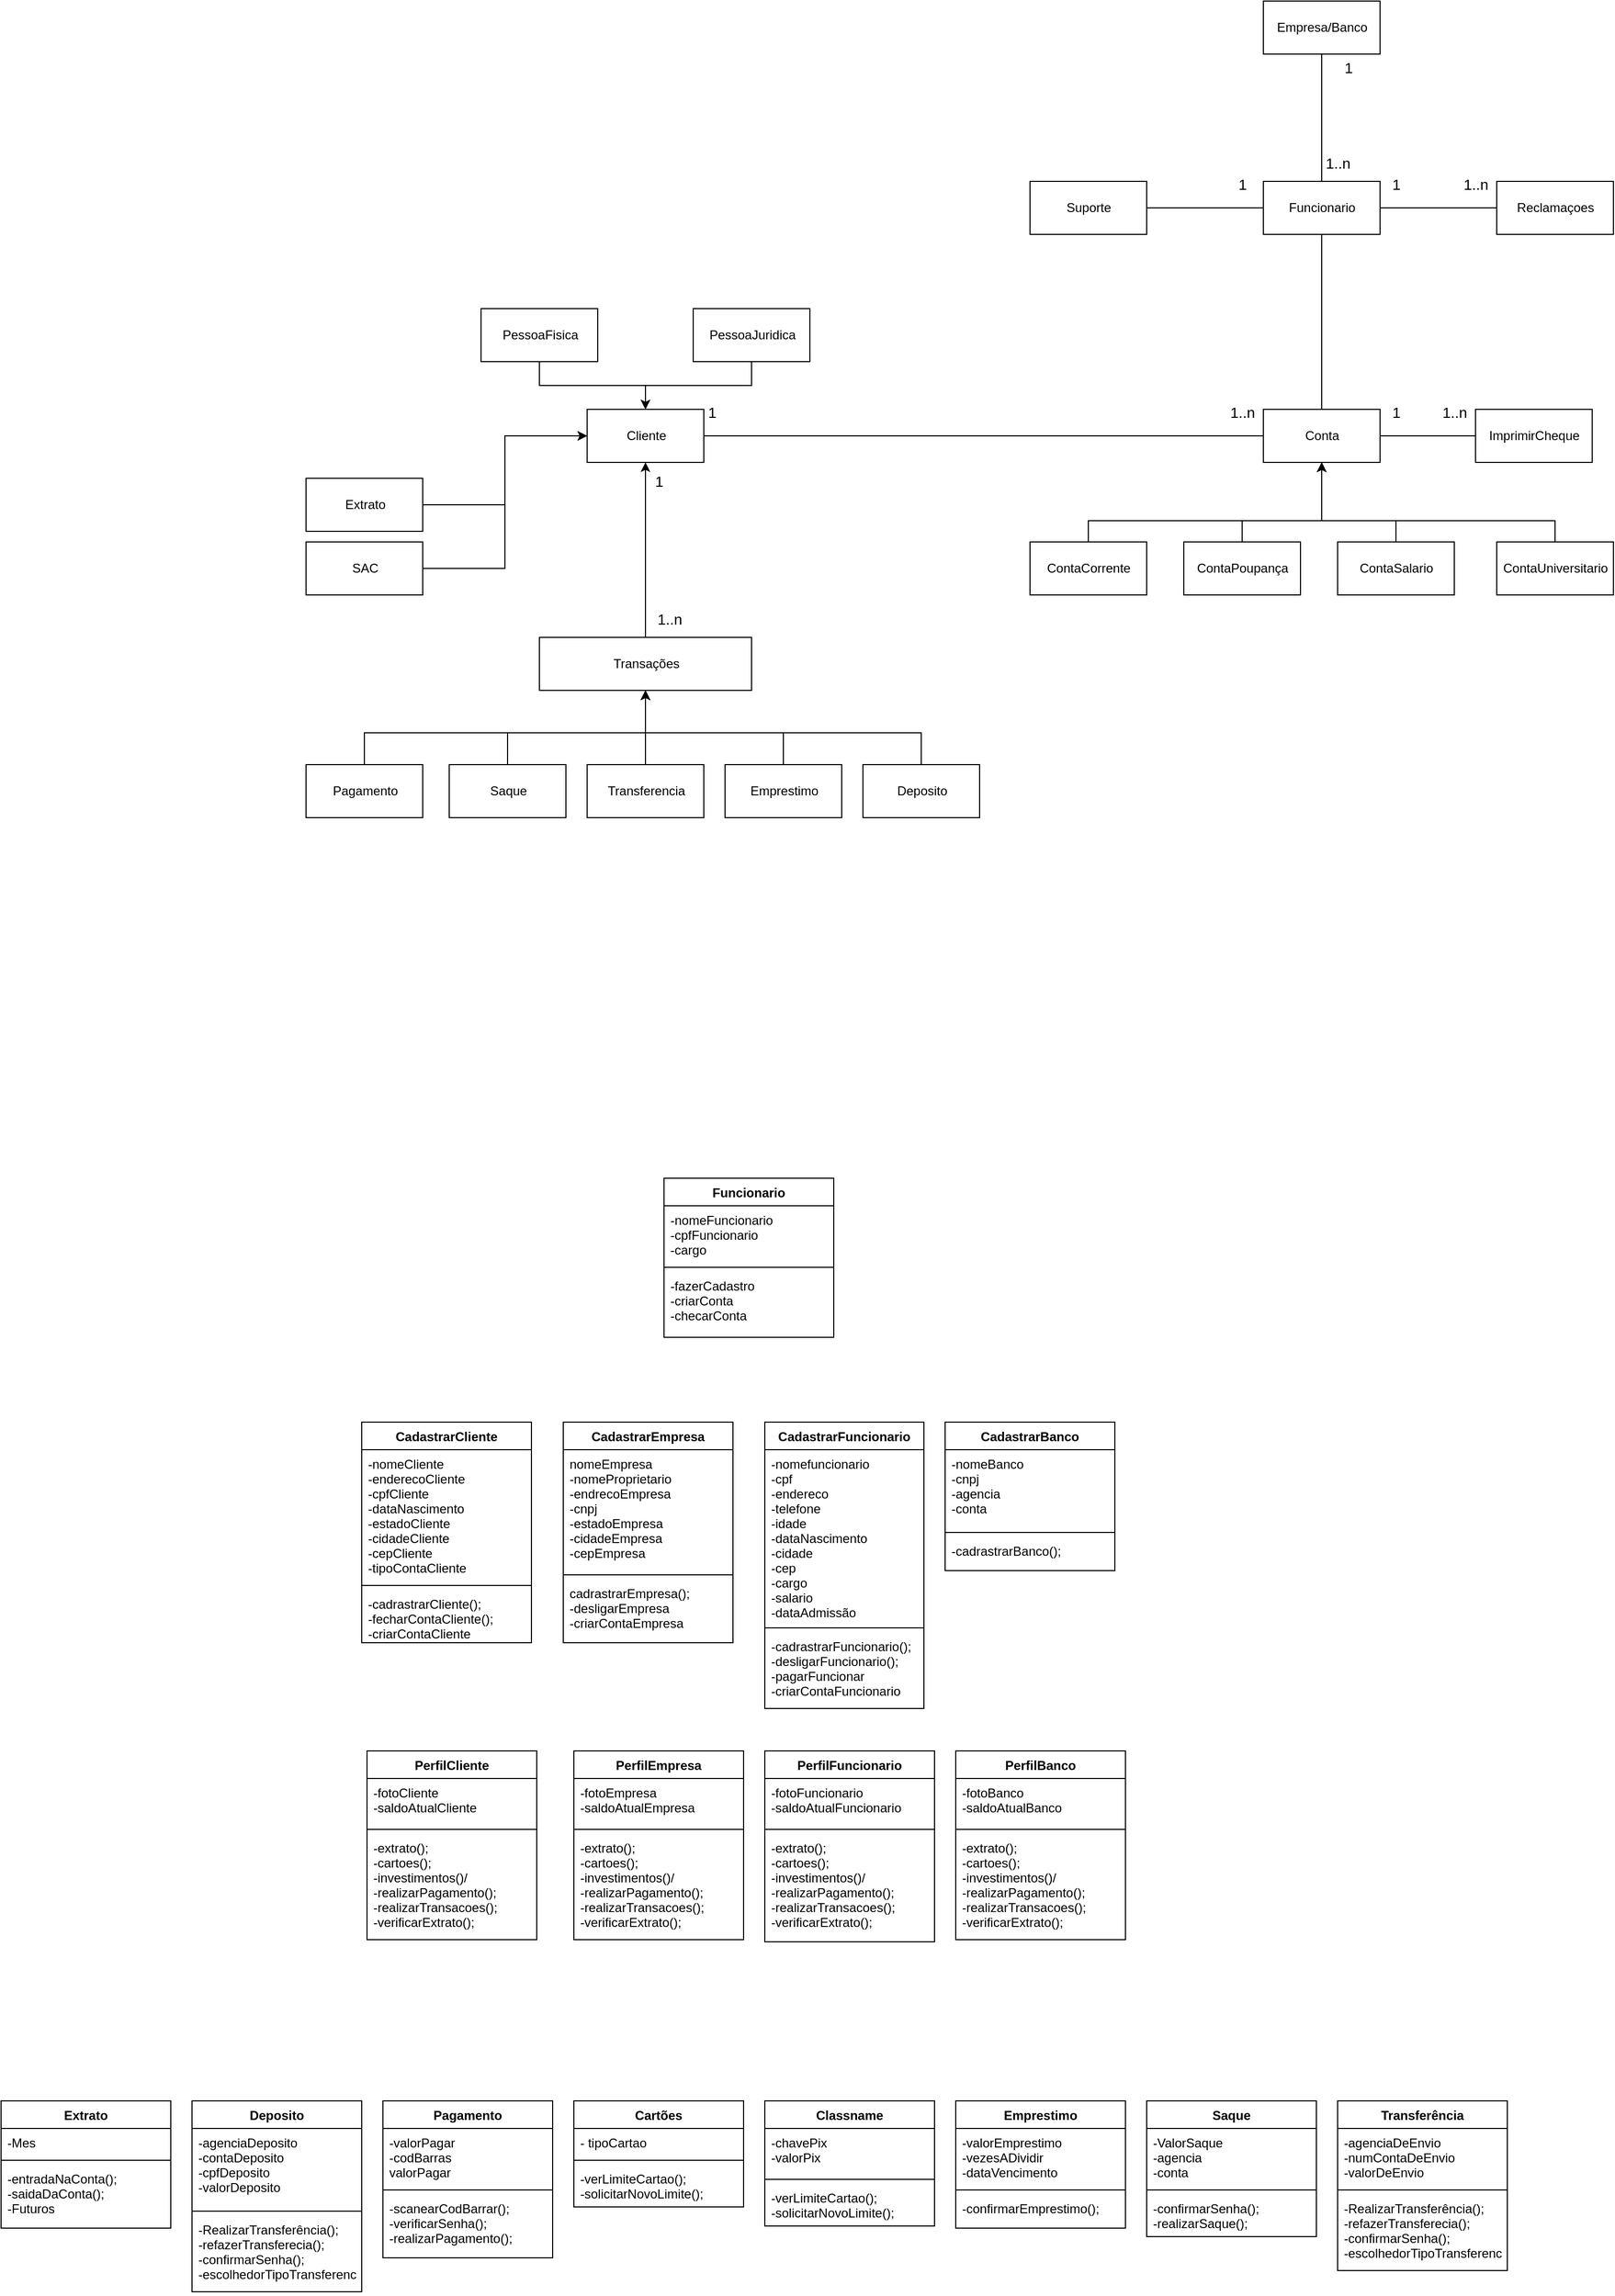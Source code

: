 <mxfile version="17.5.0"><diagram id="Mifbd64TU8Fgt2kwT4gW" name="Page-1"><mxGraphModel dx="3069" dy="2548" grid="1" gridSize="10" guides="1" tooltips="1" connect="1" arrows="1" fold="1" page="1" pageScale="1" pageWidth="430" pageHeight="850" math="0" shadow="0"><root><mxCell id="0"/><mxCell id="1" parent="0"/><mxCell id="8d2fFSTDi8wFxOlOxUDr-5" value="PerfilBanco" style="swimlane;fontStyle=1;align=center;verticalAlign=top;childLayout=stackLayout;horizontal=1;startSize=26;horizontalStack=0;resizeParent=1;resizeParentMax=0;resizeLast=0;collapsible=1;marginBottom=0;" vertex="1" parent="1"><mxGeometry x="1050" y="840" width="160" height="178" as="geometry"><mxRectangle x="10" y="300" width="100" height="26" as="alternateBounds"/></mxGeometry></mxCell><mxCell id="8d2fFSTDi8wFxOlOxUDr-6" value="-fotoBanco&#10;-saldoAtualBanco" style="text;strokeColor=none;fillColor=none;align=left;verticalAlign=top;spacingLeft=4;spacingRight=4;overflow=hidden;rotatable=0;points=[[0,0.5],[1,0.5]];portConstraint=eastwest;" vertex="1" parent="8d2fFSTDi8wFxOlOxUDr-5"><mxGeometry y="26" width="160" height="44" as="geometry"/></mxCell><mxCell id="8d2fFSTDi8wFxOlOxUDr-7" value="" style="line;strokeWidth=1;fillColor=none;align=left;verticalAlign=middle;spacingTop=-1;spacingLeft=3;spacingRight=3;rotatable=0;labelPosition=right;points=[];portConstraint=eastwest;" vertex="1" parent="8d2fFSTDi8wFxOlOxUDr-5"><mxGeometry y="70" width="160" height="8" as="geometry"/></mxCell><mxCell id="8d2fFSTDi8wFxOlOxUDr-8" value="-extrato();&#10;-cartoes();&#10;-investimentos()/&#10;-realizarPagamento();&#10;-realizarTransacoes();&#10;-verificarExtrato();" style="text;strokeColor=none;fillColor=none;align=left;verticalAlign=top;spacingLeft=4;spacingRight=4;overflow=hidden;rotatable=0;points=[[0,0.5],[1,0.5]];portConstraint=eastwest;" vertex="1" parent="8d2fFSTDi8wFxOlOxUDr-5"><mxGeometry y="78" width="160" height="100" as="geometry"/></mxCell><mxCell id="8d2fFSTDi8wFxOlOxUDr-9" value="PerfilEmpresa" style="swimlane;fontStyle=1;align=center;verticalAlign=top;childLayout=stackLayout;horizontal=1;startSize=26;horizontalStack=0;resizeParent=1;resizeParentMax=0;resizeLast=0;collapsible=1;marginBottom=0;" vertex="1" parent="1"><mxGeometry x="690" y="840" width="160" height="178" as="geometry"/></mxCell><mxCell id="8d2fFSTDi8wFxOlOxUDr-10" value="-fotoEmpresa&#10;-saldoAtualEmpresa" style="text;strokeColor=none;fillColor=none;align=left;verticalAlign=top;spacingLeft=4;spacingRight=4;overflow=hidden;rotatable=0;points=[[0,0.5],[1,0.5]];portConstraint=eastwest;" vertex="1" parent="8d2fFSTDi8wFxOlOxUDr-9"><mxGeometry y="26" width="160" height="44" as="geometry"/></mxCell><mxCell id="8d2fFSTDi8wFxOlOxUDr-11" value="" style="line;strokeWidth=1;fillColor=none;align=left;verticalAlign=middle;spacingTop=-1;spacingLeft=3;spacingRight=3;rotatable=0;labelPosition=right;points=[];portConstraint=eastwest;" vertex="1" parent="8d2fFSTDi8wFxOlOxUDr-9"><mxGeometry y="70" width="160" height="8" as="geometry"/></mxCell><mxCell id="8d2fFSTDi8wFxOlOxUDr-12" value="-extrato();&#10;-cartoes();&#10;-investimentos()/&#10;-realizarPagamento();&#10;-realizarTransacoes();&#10;-verificarExtrato();" style="text;strokeColor=none;fillColor=none;align=left;verticalAlign=top;spacingLeft=4;spacingRight=4;overflow=hidden;rotatable=0;points=[[0,0.5],[1,0.5]];portConstraint=eastwest;" vertex="1" parent="8d2fFSTDi8wFxOlOxUDr-9"><mxGeometry y="78" width="160" height="100" as="geometry"/></mxCell><mxCell id="8d2fFSTDi8wFxOlOxUDr-13" value="CadastrarCliente" style="swimlane;fontStyle=1;align=center;verticalAlign=top;childLayout=stackLayout;horizontal=1;startSize=26;horizontalStack=0;resizeParent=1;resizeParentMax=0;resizeLast=0;collapsible=1;marginBottom=0;" vertex="1" parent="1"><mxGeometry x="490" y="530" width="160" height="208" as="geometry"/></mxCell><mxCell id="8d2fFSTDi8wFxOlOxUDr-14" value="-nomeCliente&#10;-enderecoCliente&#10;-cpfCliente&#10;-dataNascimento&#10;-estadoCliente&#10;-cidadeCliente&#10;-cepCliente&#10;-tipoContaCliente" style="text;strokeColor=none;fillColor=none;align=left;verticalAlign=top;spacingLeft=4;spacingRight=4;overflow=hidden;rotatable=0;points=[[0,0.5],[1,0.5]];portConstraint=eastwest;" vertex="1" parent="8d2fFSTDi8wFxOlOxUDr-13"><mxGeometry y="26" width="160" height="124" as="geometry"/></mxCell><mxCell id="8d2fFSTDi8wFxOlOxUDr-15" value="" style="line;strokeWidth=1;fillColor=none;align=left;verticalAlign=middle;spacingTop=-1;spacingLeft=3;spacingRight=3;rotatable=0;labelPosition=right;points=[];portConstraint=eastwest;" vertex="1" parent="8d2fFSTDi8wFxOlOxUDr-13"><mxGeometry y="150" width="160" height="8" as="geometry"/></mxCell><mxCell id="8d2fFSTDi8wFxOlOxUDr-16" value="-cadrastrarCliente();&#10;-fecharContaCliente();&#10;-criarContaCliente" style="text;strokeColor=none;fillColor=none;align=left;verticalAlign=top;spacingLeft=4;spacingRight=4;overflow=hidden;rotatable=0;points=[[0,0.5],[1,0.5]];portConstraint=eastwest;" vertex="1" parent="8d2fFSTDi8wFxOlOxUDr-13"><mxGeometry y="158" width="160" height="50" as="geometry"/></mxCell><mxCell id="8d2fFSTDi8wFxOlOxUDr-17" value="PerfilFuncionario" style="swimlane;fontStyle=1;align=center;verticalAlign=top;childLayout=stackLayout;horizontal=1;startSize=26;horizontalStack=0;resizeParent=1;resizeParentMax=0;resizeLast=0;collapsible=1;marginBottom=0;" vertex="1" parent="1"><mxGeometry x="870" y="840" width="160" height="180" as="geometry"/></mxCell><mxCell id="8d2fFSTDi8wFxOlOxUDr-18" value="-fotoFuncionario&#10;-saldoAtualFuncionario" style="text;strokeColor=none;fillColor=none;align=left;verticalAlign=top;spacingLeft=4;spacingRight=4;overflow=hidden;rotatable=0;points=[[0,0.5],[1,0.5]];portConstraint=eastwest;" vertex="1" parent="8d2fFSTDi8wFxOlOxUDr-17"><mxGeometry y="26" width="160" height="44" as="geometry"/></mxCell><mxCell id="8d2fFSTDi8wFxOlOxUDr-19" value="" style="line;strokeWidth=1;fillColor=none;align=left;verticalAlign=middle;spacingTop=-1;spacingLeft=3;spacingRight=3;rotatable=0;labelPosition=right;points=[];portConstraint=eastwest;" vertex="1" parent="8d2fFSTDi8wFxOlOxUDr-17"><mxGeometry y="70" width="160" height="8" as="geometry"/></mxCell><mxCell id="8d2fFSTDi8wFxOlOxUDr-20" value="-extrato();&#10;-cartoes();&#10;-investimentos()/&#10;-realizarPagamento();&#10;-realizarTransacoes();&#10;-verificarExtrato();" style="text;strokeColor=none;fillColor=none;align=left;verticalAlign=top;spacingLeft=4;spacingRight=4;overflow=hidden;rotatable=0;points=[[0,0.5],[1,0.5]];portConstraint=eastwest;" vertex="1" parent="8d2fFSTDi8wFxOlOxUDr-17"><mxGeometry y="78" width="160" height="102" as="geometry"/></mxCell><mxCell id="8d2fFSTDi8wFxOlOxUDr-21" value="CadastrarEmpresa" style="swimlane;fontStyle=1;align=center;verticalAlign=top;childLayout=stackLayout;horizontal=1;startSize=26;horizontalStack=0;resizeParent=1;resizeParentMax=0;resizeLast=0;collapsible=1;marginBottom=0;" vertex="1" parent="1"><mxGeometry x="680" y="530" width="160" height="208" as="geometry"/></mxCell><mxCell id="8d2fFSTDi8wFxOlOxUDr-22" value="nomeEmpresa&#10;-nomeProprietario&#10;-endrecoEmpresa&#10;-cnpj&#10;-estadoEmpresa&#10;-cidadeEmpresa&#10;-cepEmpresa" style="text;strokeColor=none;fillColor=none;align=left;verticalAlign=top;spacingLeft=4;spacingRight=4;overflow=hidden;rotatable=0;points=[[0,0.5],[1,0.5]];portConstraint=eastwest;" vertex="1" parent="8d2fFSTDi8wFxOlOxUDr-21"><mxGeometry y="26" width="160" height="114" as="geometry"/></mxCell><mxCell id="8d2fFSTDi8wFxOlOxUDr-23" value="" style="line;strokeWidth=1;fillColor=none;align=left;verticalAlign=middle;spacingTop=-1;spacingLeft=3;spacingRight=3;rotatable=0;labelPosition=right;points=[];portConstraint=eastwest;" vertex="1" parent="8d2fFSTDi8wFxOlOxUDr-21"><mxGeometry y="140" width="160" height="8" as="geometry"/></mxCell><mxCell id="8d2fFSTDi8wFxOlOxUDr-24" value="cadrastrarEmpresa();&#10;-desligarEmpresa&#10;-criarContaEmpresa" style="text;strokeColor=none;fillColor=none;align=left;verticalAlign=top;spacingLeft=4;spacingRight=4;overflow=hidden;rotatable=0;points=[[0,0.5],[1,0.5]];portConstraint=eastwest;" vertex="1" parent="8d2fFSTDi8wFxOlOxUDr-21"><mxGeometry y="148" width="160" height="60" as="geometry"/></mxCell><mxCell id="8d2fFSTDi8wFxOlOxUDr-25" value="CadastrarBanco" style="swimlane;fontStyle=1;align=center;verticalAlign=top;childLayout=stackLayout;horizontal=1;startSize=26;horizontalStack=0;resizeParent=1;resizeParentMax=0;resizeLast=0;collapsible=1;marginBottom=0;" vertex="1" parent="1"><mxGeometry x="1040" y="530" width="160" height="140" as="geometry"/></mxCell><mxCell id="8d2fFSTDi8wFxOlOxUDr-26" value="-nomeBanco&#10;-cnpj&#10;-agencia&#10;-conta" style="text;strokeColor=none;fillColor=none;align=left;verticalAlign=top;spacingLeft=4;spacingRight=4;overflow=hidden;rotatable=0;points=[[0,0.5],[1,0.5]];portConstraint=eastwest;" vertex="1" parent="8d2fFSTDi8wFxOlOxUDr-25"><mxGeometry y="26" width="160" height="74" as="geometry"/></mxCell><mxCell id="8d2fFSTDi8wFxOlOxUDr-27" value="" style="line;strokeWidth=1;fillColor=none;align=left;verticalAlign=middle;spacingTop=-1;spacingLeft=3;spacingRight=3;rotatable=0;labelPosition=right;points=[];portConstraint=eastwest;" vertex="1" parent="8d2fFSTDi8wFxOlOxUDr-25"><mxGeometry y="100" width="160" height="8" as="geometry"/></mxCell><mxCell id="8d2fFSTDi8wFxOlOxUDr-28" value="-cadrastrarBanco();" style="text;strokeColor=none;fillColor=none;align=left;verticalAlign=top;spacingLeft=4;spacingRight=4;overflow=hidden;rotatable=0;points=[[0,0.5],[1,0.5]];portConstraint=eastwest;" vertex="1" parent="8d2fFSTDi8wFxOlOxUDr-25"><mxGeometry y="108" width="160" height="32" as="geometry"/></mxCell><mxCell id="8d2fFSTDi8wFxOlOxUDr-29" value="CadastrarFuncionario" style="swimlane;fontStyle=1;align=center;verticalAlign=top;childLayout=stackLayout;horizontal=1;startSize=26;horizontalStack=0;resizeParent=1;resizeParentMax=0;resizeLast=0;collapsible=1;marginBottom=0;" vertex="1" parent="1"><mxGeometry x="870" y="530" width="150" height="270" as="geometry"/></mxCell><mxCell id="8d2fFSTDi8wFxOlOxUDr-30" value="-nomefuncionario&#10;-cpf&#10;-endereco&#10;-telefone&#10;-idade&#10;-dataNascimento&#10;-cidade&#10;-cep&#10;-cargo&#10;-salario&#10;-dataAdmissão" style="text;strokeColor=none;fillColor=none;align=left;verticalAlign=top;spacingLeft=4;spacingRight=4;overflow=hidden;rotatable=0;points=[[0,0.5],[1,0.5]];portConstraint=eastwest;" vertex="1" parent="8d2fFSTDi8wFxOlOxUDr-29"><mxGeometry y="26" width="150" height="164" as="geometry"/></mxCell><mxCell id="8d2fFSTDi8wFxOlOxUDr-31" value="" style="line;strokeWidth=1;fillColor=none;align=left;verticalAlign=middle;spacingTop=-1;spacingLeft=3;spacingRight=3;rotatable=0;labelPosition=right;points=[];portConstraint=eastwest;" vertex="1" parent="8d2fFSTDi8wFxOlOxUDr-29"><mxGeometry y="190" width="150" height="8" as="geometry"/></mxCell><mxCell id="8d2fFSTDi8wFxOlOxUDr-32" value="-cadrastrarFuncionario();&#10;-desligarFuncionario();&#10;-pagarFuncionar&#10;-criarContaFuncionario" style="text;strokeColor=none;fillColor=none;align=left;verticalAlign=top;spacingLeft=4;spacingRight=4;overflow=hidden;rotatable=0;points=[[0,0.5],[1,0.5]];portConstraint=eastwest;" vertex="1" parent="8d2fFSTDi8wFxOlOxUDr-29"><mxGeometry y="198" width="150" height="72" as="geometry"/></mxCell><mxCell id="8d2fFSTDi8wFxOlOxUDr-33" value="Transferência" style="swimlane;fontStyle=1;align=center;verticalAlign=top;childLayout=stackLayout;horizontal=1;startSize=26;horizontalStack=0;resizeParent=1;resizeParentMax=0;resizeLast=0;collapsible=1;marginBottom=0;" vertex="1" parent="1"><mxGeometry x="1410" y="1170" width="160" height="160" as="geometry"/></mxCell><mxCell id="8d2fFSTDi8wFxOlOxUDr-34" value="-agenciaDeEnvio&#10;-numContaDeEnvio&#10;-valorDeEnvio" style="text;strokeColor=none;fillColor=none;align=left;verticalAlign=top;spacingLeft=4;spacingRight=4;overflow=hidden;rotatable=0;points=[[0,0.5],[1,0.5]];portConstraint=eastwest;" vertex="1" parent="8d2fFSTDi8wFxOlOxUDr-33"><mxGeometry y="26" width="160" height="54" as="geometry"/></mxCell><mxCell id="8d2fFSTDi8wFxOlOxUDr-35" value="" style="line;strokeWidth=1;fillColor=none;align=left;verticalAlign=middle;spacingTop=-1;spacingLeft=3;spacingRight=3;rotatable=0;labelPosition=right;points=[];portConstraint=eastwest;" vertex="1" parent="8d2fFSTDi8wFxOlOxUDr-33"><mxGeometry y="80" width="160" height="8" as="geometry"/></mxCell><mxCell id="8d2fFSTDi8wFxOlOxUDr-36" value="-RealizarTransferência();&#10;-refazerTransferecia();&#10;-confirmarSenha();&#10;-escolhedorTipoTransferencia();" style="text;strokeColor=none;fillColor=none;align=left;verticalAlign=top;spacingLeft=4;spacingRight=4;overflow=hidden;rotatable=0;points=[[0,0.5],[1,0.5]];portConstraint=eastwest;" vertex="1" parent="8d2fFSTDi8wFxOlOxUDr-33"><mxGeometry y="88" width="160" height="72" as="geometry"/></mxCell><mxCell id="8d2fFSTDi8wFxOlOxUDr-37" value="Extrato" style="swimlane;fontStyle=1;align=center;verticalAlign=top;childLayout=stackLayout;horizontal=1;startSize=26;horizontalStack=0;resizeParent=1;resizeParentMax=0;resizeLast=0;collapsible=1;marginBottom=0;" vertex="1" parent="1"><mxGeometry x="150" y="1170" width="160" height="120" as="geometry"/></mxCell><mxCell id="8d2fFSTDi8wFxOlOxUDr-38" value="-Mes" style="text;strokeColor=none;fillColor=none;align=left;verticalAlign=top;spacingLeft=4;spacingRight=4;overflow=hidden;rotatable=0;points=[[0,0.5],[1,0.5]];portConstraint=eastwest;" vertex="1" parent="8d2fFSTDi8wFxOlOxUDr-37"><mxGeometry y="26" width="160" height="26" as="geometry"/></mxCell><mxCell id="8d2fFSTDi8wFxOlOxUDr-39" value="" style="line;strokeWidth=1;fillColor=none;align=left;verticalAlign=middle;spacingTop=-1;spacingLeft=3;spacingRight=3;rotatable=0;labelPosition=right;points=[];portConstraint=eastwest;" vertex="1" parent="8d2fFSTDi8wFxOlOxUDr-37"><mxGeometry y="52" width="160" height="8" as="geometry"/></mxCell><mxCell id="8d2fFSTDi8wFxOlOxUDr-40" value="-entradaNaConta();&#10;-saidaDaConta();&#10;-Futuros" style="text;strokeColor=none;fillColor=none;align=left;verticalAlign=top;spacingLeft=4;spacingRight=4;overflow=hidden;rotatable=0;points=[[0,0.5],[1,0.5]];portConstraint=eastwest;" vertex="1" parent="8d2fFSTDi8wFxOlOxUDr-37"><mxGeometry y="60" width="160" height="60" as="geometry"/></mxCell><mxCell id="8d2fFSTDi8wFxOlOxUDr-41" value="Deposito" style="swimlane;fontStyle=1;align=center;verticalAlign=top;childLayout=stackLayout;horizontal=1;startSize=26;horizontalStack=0;resizeParent=1;resizeParentMax=0;resizeLast=0;collapsible=1;marginBottom=0;" vertex="1" parent="1"><mxGeometry x="330" y="1170" width="160" height="180" as="geometry"/></mxCell><mxCell id="8d2fFSTDi8wFxOlOxUDr-42" value="-agenciaDeposito&#10;-contaDeposito&#10;-cpfDeposito&#10;-valorDeposito" style="text;strokeColor=none;fillColor=none;align=left;verticalAlign=top;spacingLeft=4;spacingRight=4;overflow=hidden;rotatable=0;points=[[0,0.5],[1,0.5]];portConstraint=eastwest;" vertex="1" parent="8d2fFSTDi8wFxOlOxUDr-41"><mxGeometry y="26" width="160" height="74" as="geometry"/></mxCell><mxCell id="8d2fFSTDi8wFxOlOxUDr-43" value="" style="line;strokeWidth=1;fillColor=none;align=left;verticalAlign=middle;spacingTop=-1;spacingLeft=3;spacingRight=3;rotatable=0;labelPosition=right;points=[];portConstraint=eastwest;" vertex="1" parent="8d2fFSTDi8wFxOlOxUDr-41"><mxGeometry y="100" width="160" height="8" as="geometry"/></mxCell><mxCell id="8d2fFSTDi8wFxOlOxUDr-44" value="-RealizarTransferência();&#10;-refazerTransferecia();&#10;-confirmarSenha();&#10;-escolhedorTipoTransferencia();" style="text;strokeColor=none;fillColor=none;align=left;verticalAlign=top;spacingLeft=4;spacingRight=4;overflow=hidden;rotatable=0;points=[[0,0.5],[1,0.5]];portConstraint=eastwest;" vertex="1" parent="8d2fFSTDi8wFxOlOxUDr-41"><mxGeometry y="108" width="160" height="72" as="geometry"/></mxCell><mxCell id="8d2fFSTDi8wFxOlOxUDr-45" value="Pagamento" style="swimlane;fontStyle=1;align=center;verticalAlign=top;childLayout=stackLayout;horizontal=1;startSize=26;horizontalStack=0;resizeParent=1;resizeParentMax=0;resizeLast=0;collapsible=1;marginBottom=0;" vertex="1" parent="1"><mxGeometry x="510" y="1170" width="160" height="148" as="geometry"/></mxCell><mxCell id="8d2fFSTDi8wFxOlOxUDr-46" value="-valorPagar&#10;-codBarras&#10;valorPagar" style="text;strokeColor=none;fillColor=none;align=left;verticalAlign=top;spacingLeft=4;spacingRight=4;overflow=hidden;rotatable=0;points=[[0,0.5],[1,0.5]];portConstraint=eastwest;" vertex="1" parent="8d2fFSTDi8wFxOlOxUDr-45"><mxGeometry y="26" width="160" height="54" as="geometry"/></mxCell><mxCell id="8d2fFSTDi8wFxOlOxUDr-47" value="" style="line;strokeWidth=1;fillColor=none;align=left;verticalAlign=middle;spacingTop=-1;spacingLeft=3;spacingRight=3;rotatable=0;labelPosition=right;points=[];portConstraint=eastwest;" vertex="1" parent="8d2fFSTDi8wFxOlOxUDr-45"><mxGeometry y="80" width="160" height="8" as="geometry"/></mxCell><mxCell id="8d2fFSTDi8wFxOlOxUDr-48" value="-scanearCodBarrar();&#10;-verificarSenha();&#10;-realizarPagamento();" style="text;strokeColor=none;fillColor=none;align=left;verticalAlign=top;spacingLeft=4;spacingRight=4;overflow=hidden;rotatable=0;points=[[0,0.5],[1,0.5]];portConstraint=eastwest;" vertex="1" parent="8d2fFSTDi8wFxOlOxUDr-45"><mxGeometry y="88" width="160" height="60" as="geometry"/></mxCell><mxCell id="8d2fFSTDi8wFxOlOxUDr-49" value="Cartões" style="swimlane;fontStyle=1;align=center;verticalAlign=top;childLayout=stackLayout;horizontal=1;startSize=26;horizontalStack=0;resizeParent=1;resizeParentMax=0;resizeLast=0;collapsible=1;marginBottom=0;" vertex="1" parent="1"><mxGeometry x="690" y="1170" width="160" height="100" as="geometry"/></mxCell><mxCell id="8d2fFSTDi8wFxOlOxUDr-50" value="- tipoCartao" style="text;strokeColor=none;fillColor=none;align=left;verticalAlign=top;spacingLeft=4;spacingRight=4;overflow=hidden;rotatable=0;points=[[0,0.5],[1,0.5]];portConstraint=eastwest;" vertex="1" parent="8d2fFSTDi8wFxOlOxUDr-49"><mxGeometry y="26" width="160" height="26" as="geometry"/></mxCell><mxCell id="8d2fFSTDi8wFxOlOxUDr-51" value="" style="line;strokeWidth=1;fillColor=none;align=left;verticalAlign=middle;spacingTop=-1;spacingLeft=3;spacingRight=3;rotatable=0;labelPosition=right;points=[];portConstraint=eastwest;" vertex="1" parent="8d2fFSTDi8wFxOlOxUDr-49"><mxGeometry y="52" width="160" height="8" as="geometry"/></mxCell><mxCell id="8d2fFSTDi8wFxOlOxUDr-52" value="-verLimiteCartao();&#10;-solicitarNovoLimite();" style="text;strokeColor=none;fillColor=none;align=left;verticalAlign=top;spacingLeft=4;spacingRight=4;overflow=hidden;rotatable=0;points=[[0,0.5],[1,0.5]];portConstraint=eastwest;" vertex="1" parent="8d2fFSTDi8wFxOlOxUDr-49"><mxGeometry y="60" width="160" height="40" as="geometry"/></mxCell><mxCell id="8d2fFSTDi8wFxOlOxUDr-53" value="Classname" style="swimlane;fontStyle=1;align=center;verticalAlign=top;childLayout=stackLayout;horizontal=1;startSize=26;horizontalStack=0;resizeParent=1;resizeParentMax=0;resizeLast=0;collapsible=1;marginBottom=0;" vertex="1" parent="1"><mxGeometry x="870" y="1170" width="160" height="118" as="geometry"/></mxCell><mxCell id="8d2fFSTDi8wFxOlOxUDr-54" value="-chavePix&#10;-valorPix" style="text;strokeColor=none;fillColor=none;align=left;verticalAlign=top;spacingLeft=4;spacingRight=4;overflow=hidden;rotatable=0;points=[[0,0.5],[1,0.5]];portConstraint=eastwest;" vertex="1" parent="8d2fFSTDi8wFxOlOxUDr-53"><mxGeometry y="26" width="160" height="44" as="geometry"/></mxCell><mxCell id="8d2fFSTDi8wFxOlOxUDr-55" value="" style="line;strokeWidth=1;fillColor=none;align=left;verticalAlign=middle;spacingTop=-1;spacingLeft=3;spacingRight=3;rotatable=0;labelPosition=right;points=[];portConstraint=eastwest;" vertex="1" parent="8d2fFSTDi8wFxOlOxUDr-53"><mxGeometry y="70" width="160" height="8" as="geometry"/></mxCell><mxCell id="8d2fFSTDi8wFxOlOxUDr-56" value="-verLimiteCartao();&#10;-solicitarNovoLimite();" style="text;strokeColor=none;fillColor=none;align=left;verticalAlign=top;spacingLeft=4;spacingRight=4;overflow=hidden;rotatable=0;points=[[0,0.5],[1,0.5]];portConstraint=eastwest;" vertex="1" parent="8d2fFSTDi8wFxOlOxUDr-53"><mxGeometry y="78" width="160" height="40" as="geometry"/></mxCell><mxCell id="8d2fFSTDi8wFxOlOxUDr-57" value="Emprestimo" style="swimlane;fontStyle=1;align=center;verticalAlign=top;childLayout=stackLayout;horizontal=1;startSize=26;horizontalStack=0;resizeParent=1;resizeParentMax=0;resizeLast=0;collapsible=1;marginBottom=0;" vertex="1" parent="1"><mxGeometry x="1050" y="1170" width="160" height="120" as="geometry"/></mxCell><mxCell id="8d2fFSTDi8wFxOlOxUDr-58" value="-valorEmprestimo&#10;-vezesADividir&#10;-dataVencimento" style="text;strokeColor=none;fillColor=none;align=left;verticalAlign=top;spacingLeft=4;spacingRight=4;overflow=hidden;rotatable=0;points=[[0,0.5],[1,0.5]];portConstraint=eastwest;" vertex="1" parent="8d2fFSTDi8wFxOlOxUDr-57"><mxGeometry y="26" width="160" height="54" as="geometry"/></mxCell><mxCell id="8d2fFSTDi8wFxOlOxUDr-59" value="" style="line;strokeWidth=1;fillColor=none;align=left;verticalAlign=middle;spacingTop=-1;spacingLeft=3;spacingRight=3;rotatable=0;labelPosition=right;points=[];portConstraint=eastwest;" vertex="1" parent="8d2fFSTDi8wFxOlOxUDr-57"><mxGeometry y="80" width="160" height="8" as="geometry"/></mxCell><mxCell id="8d2fFSTDi8wFxOlOxUDr-60" value="-confirmarEmprestimo();" style="text;strokeColor=none;fillColor=none;align=left;verticalAlign=top;spacingLeft=4;spacingRight=4;overflow=hidden;rotatable=0;points=[[0,0.5],[1,0.5]];portConstraint=eastwest;" vertex="1" parent="8d2fFSTDi8wFxOlOxUDr-57"><mxGeometry y="88" width="160" height="32" as="geometry"/></mxCell><mxCell id="8d2fFSTDi8wFxOlOxUDr-61" value="Saque" style="swimlane;fontStyle=1;align=center;verticalAlign=top;childLayout=stackLayout;horizontal=1;startSize=26;horizontalStack=0;resizeParent=1;resizeParentMax=0;resizeLast=0;collapsible=1;marginBottom=0;" vertex="1" parent="1"><mxGeometry x="1230" y="1170" width="160" height="128" as="geometry"/></mxCell><mxCell id="8d2fFSTDi8wFxOlOxUDr-62" value="-ValorSaque&#10;-agencia&#10;-conta" style="text;strokeColor=none;fillColor=none;align=left;verticalAlign=top;spacingLeft=4;spacingRight=4;overflow=hidden;rotatable=0;points=[[0,0.5],[1,0.5]];portConstraint=eastwest;" vertex="1" parent="8d2fFSTDi8wFxOlOxUDr-61"><mxGeometry y="26" width="160" height="54" as="geometry"/></mxCell><mxCell id="8d2fFSTDi8wFxOlOxUDr-63" value="" style="line;strokeWidth=1;fillColor=none;align=left;verticalAlign=middle;spacingTop=-1;spacingLeft=3;spacingRight=3;rotatable=0;labelPosition=right;points=[];portConstraint=eastwest;" vertex="1" parent="8d2fFSTDi8wFxOlOxUDr-61"><mxGeometry y="80" width="160" height="8" as="geometry"/></mxCell><mxCell id="8d2fFSTDi8wFxOlOxUDr-64" value="-confirmarSenha();&#10;-realizarSaque();" style="text;strokeColor=none;fillColor=none;align=left;verticalAlign=top;spacingLeft=4;spacingRight=4;overflow=hidden;rotatable=0;points=[[0,0.5],[1,0.5]];portConstraint=eastwest;" vertex="1" parent="8d2fFSTDi8wFxOlOxUDr-61"><mxGeometry y="88" width="160" height="40" as="geometry"/></mxCell><mxCell id="8d2fFSTDi8wFxOlOxUDr-65" value="PerfilCliente" style="swimlane;fontStyle=1;align=center;verticalAlign=top;childLayout=stackLayout;horizontal=1;startSize=26;horizontalStack=0;resizeParent=1;resizeParentMax=0;resizeLast=0;collapsible=1;marginBottom=0;" vertex="1" parent="1"><mxGeometry x="495" y="840" width="160" height="178" as="geometry"/></mxCell><mxCell id="8d2fFSTDi8wFxOlOxUDr-66" value="-fotoCliente&#10;-saldoAtualCliente" style="text;strokeColor=none;fillColor=none;align=left;verticalAlign=top;spacingLeft=4;spacingRight=4;overflow=hidden;rotatable=0;points=[[0,0.5],[1,0.5]];portConstraint=eastwest;" vertex="1" parent="8d2fFSTDi8wFxOlOxUDr-65"><mxGeometry y="26" width="160" height="44" as="geometry"/></mxCell><mxCell id="8d2fFSTDi8wFxOlOxUDr-67" value="" style="line;strokeWidth=1;fillColor=none;align=left;verticalAlign=middle;spacingTop=-1;spacingLeft=3;spacingRight=3;rotatable=0;labelPosition=right;points=[];portConstraint=eastwest;" vertex="1" parent="8d2fFSTDi8wFxOlOxUDr-65"><mxGeometry y="70" width="160" height="8" as="geometry"/></mxCell><mxCell id="8d2fFSTDi8wFxOlOxUDr-68" value="-extrato();&#10;-cartoes();&#10;-investimentos()/&#10;-realizarPagamento();&#10;-realizarTransacoes();&#10;-verificarExtrato();" style="text;strokeColor=none;fillColor=none;align=left;verticalAlign=top;spacingLeft=4;spacingRight=4;overflow=hidden;rotatable=0;points=[[0,0.5],[1,0.5]];portConstraint=eastwest;" vertex="1" parent="8d2fFSTDi8wFxOlOxUDr-65"><mxGeometry y="78" width="160" height="100" as="geometry"/></mxCell><mxCell id="8d2fFSTDi8wFxOlOxUDr-70" value="Funcionario" style="swimlane;fontStyle=1;align=center;verticalAlign=top;childLayout=stackLayout;horizontal=1;startSize=26;horizontalStack=0;resizeParent=1;resizeParentMax=0;resizeLast=0;collapsible=1;marginBottom=0;" vertex="1" parent="1"><mxGeometry x="775" y="300" width="160" height="150" as="geometry"/></mxCell><mxCell id="8d2fFSTDi8wFxOlOxUDr-71" value="-nomeFuncionario&#10;-cpfFuncionario&#10;-cargo" style="text;strokeColor=none;fillColor=none;align=left;verticalAlign=top;spacingLeft=4;spacingRight=4;overflow=hidden;rotatable=0;points=[[0,0.5],[1,0.5]];portConstraint=eastwest;" vertex="1" parent="8d2fFSTDi8wFxOlOxUDr-70"><mxGeometry y="26" width="160" height="54" as="geometry"/></mxCell><mxCell id="8d2fFSTDi8wFxOlOxUDr-72" value="" style="line;strokeWidth=1;fillColor=none;align=left;verticalAlign=middle;spacingTop=-1;spacingLeft=3;spacingRight=3;rotatable=0;labelPosition=right;points=[];portConstraint=eastwest;" vertex="1" parent="8d2fFSTDi8wFxOlOxUDr-70"><mxGeometry y="80" width="160" height="8" as="geometry"/></mxCell><mxCell id="8d2fFSTDi8wFxOlOxUDr-73" value="-fazerCadastro&#10;-criarConta&#10;-checarConta&#10;" style="text;strokeColor=none;fillColor=none;align=left;verticalAlign=top;spacingLeft=4;spacingRight=4;overflow=hidden;rotatable=0;points=[[0,0.5],[1,0.5]];portConstraint=eastwest;" vertex="1" parent="8d2fFSTDi8wFxOlOxUDr-70"><mxGeometry y="88" width="160" height="62" as="geometry"/></mxCell><mxCell id="8d2fFSTDi8wFxOlOxUDr-96" style="edgeStyle=orthogonalEdgeStyle;rounded=0;orthogonalLoop=1;jettySize=auto;html=1;" edge="1" parent="1" source="8d2fFSTDi8wFxOlOxUDr-76" target="8d2fFSTDi8wFxOlOxUDr-89"><mxGeometry relative="1" as="geometry"/></mxCell><mxCell id="8d2fFSTDi8wFxOlOxUDr-76" value="PessoaFisica" style="html=1;" vertex="1" parent="1"><mxGeometry x="602.5" y="-520" width="110" height="50" as="geometry"/></mxCell><mxCell id="8d2fFSTDi8wFxOlOxUDr-97" style="edgeStyle=orthogonalEdgeStyle;rounded=0;orthogonalLoop=1;jettySize=auto;html=1;" edge="1" parent="1" source="8d2fFSTDi8wFxOlOxUDr-77" target="8d2fFSTDi8wFxOlOxUDr-89"><mxGeometry relative="1" as="geometry"/></mxCell><mxCell id="8d2fFSTDi8wFxOlOxUDr-77" value="PessoaJuridica" style="html=1;" vertex="1" parent="1"><mxGeometry x="802.5" y="-520" width="110" height="50" as="geometry"/></mxCell><mxCell id="8d2fFSTDi8wFxOlOxUDr-98" style="edgeStyle=orthogonalEdgeStyle;rounded=0;orthogonalLoop=1;jettySize=auto;html=1;entryX=0.5;entryY=1;entryDx=0;entryDy=0;" edge="1" parent="1" source="8d2fFSTDi8wFxOlOxUDr-78" target="8d2fFSTDi8wFxOlOxUDr-83"><mxGeometry relative="1" as="geometry"><Array as="points"><mxPoint x="493" y="-120"/><mxPoint x="757" y="-120"/></Array></mxGeometry></mxCell><mxCell id="8d2fFSTDi8wFxOlOxUDr-78" value="Pagamento" style="html=1;" vertex="1" parent="1"><mxGeometry x="437.5" y="-90" width="110" height="50" as="geometry"/></mxCell><mxCell id="8d2fFSTDi8wFxOlOxUDr-99" style="edgeStyle=orthogonalEdgeStyle;rounded=0;orthogonalLoop=1;jettySize=auto;html=1;entryX=0.5;entryY=1;entryDx=0;entryDy=0;" edge="1" parent="1" source="8d2fFSTDi8wFxOlOxUDr-79" target="8d2fFSTDi8wFxOlOxUDr-83"><mxGeometry relative="1" as="geometry"><Array as="points"><mxPoint x="627" y="-120"/><mxPoint x="757" y="-120"/></Array></mxGeometry></mxCell><mxCell id="8d2fFSTDi8wFxOlOxUDr-79" value="Saque" style="html=1;" vertex="1" parent="1"><mxGeometry x="572.5" y="-90" width="110" height="50" as="geometry"/></mxCell><mxCell id="8d2fFSTDi8wFxOlOxUDr-100" style="edgeStyle=orthogonalEdgeStyle;rounded=0;orthogonalLoop=1;jettySize=auto;html=1;entryX=0.5;entryY=1;entryDx=0;entryDy=0;" edge="1" parent="1" source="8d2fFSTDi8wFxOlOxUDr-80" target="8d2fFSTDi8wFxOlOxUDr-83"><mxGeometry relative="1" as="geometry"/></mxCell><mxCell id="8d2fFSTDi8wFxOlOxUDr-80" value="Transferencia" style="html=1;" vertex="1" parent="1"><mxGeometry x="702.5" y="-90" width="110" height="50" as="geometry"/></mxCell><mxCell id="8d2fFSTDi8wFxOlOxUDr-101" style="edgeStyle=orthogonalEdgeStyle;rounded=0;orthogonalLoop=1;jettySize=auto;html=1;entryX=0.5;entryY=1;entryDx=0;entryDy=0;" edge="1" parent="1" source="8d2fFSTDi8wFxOlOxUDr-81" target="8d2fFSTDi8wFxOlOxUDr-83"><mxGeometry relative="1" as="geometry"><Array as="points"><mxPoint x="887" y="-120"/><mxPoint x="757" y="-120"/></Array></mxGeometry></mxCell><mxCell id="8d2fFSTDi8wFxOlOxUDr-81" value="Emprestimo" style="html=1;" vertex="1" parent="1"><mxGeometry x="832.5" y="-90" width="110" height="50" as="geometry"/></mxCell><mxCell id="8d2fFSTDi8wFxOlOxUDr-102" style="edgeStyle=orthogonalEdgeStyle;rounded=0;orthogonalLoop=1;jettySize=auto;html=1;entryX=0.5;entryY=1;entryDx=0;entryDy=0;" edge="1" parent="1" source="8d2fFSTDi8wFxOlOxUDr-82" target="8d2fFSTDi8wFxOlOxUDr-83"><mxGeometry relative="1" as="geometry"><Array as="points"><mxPoint x="1017" y="-120"/><mxPoint x="757" y="-120"/></Array></mxGeometry></mxCell><mxCell id="8d2fFSTDi8wFxOlOxUDr-82" value="Deposito" style="html=1;" vertex="1" parent="1"><mxGeometry x="962.5" y="-90" width="110" height="50" as="geometry"/></mxCell><mxCell id="8d2fFSTDi8wFxOlOxUDr-103" style="edgeStyle=orthogonalEdgeStyle;rounded=0;orthogonalLoop=1;jettySize=auto;html=1;" edge="1" parent="1" source="8d2fFSTDi8wFxOlOxUDr-83" target="8d2fFSTDi8wFxOlOxUDr-89"><mxGeometry relative="1" as="geometry"/></mxCell><mxCell id="8d2fFSTDi8wFxOlOxUDr-83" value="Transações" style="html=1;" vertex="1" parent="1"><mxGeometry x="657.5" y="-210" width="200" height="50" as="geometry"/></mxCell><mxCell id="8d2fFSTDi8wFxOlOxUDr-84" value="Conta" style="html=1;" vertex="1" parent="1"><mxGeometry x="1340" y="-425" width="110" height="50" as="geometry"/></mxCell><mxCell id="8d2fFSTDi8wFxOlOxUDr-106" style="edgeStyle=orthogonalEdgeStyle;rounded=0;orthogonalLoop=1;jettySize=auto;html=1;entryX=0.5;entryY=1;entryDx=0;entryDy=0;" edge="1" parent="1" source="8d2fFSTDi8wFxOlOxUDr-85" target="8d2fFSTDi8wFxOlOxUDr-84"><mxGeometry relative="1" as="geometry"><Array as="points"><mxPoint x="1175" y="-320"/><mxPoint x="1395" y="-320"/></Array></mxGeometry></mxCell><mxCell id="8d2fFSTDi8wFxOlOxUDr-85" value="ContaCorrente" style="html=1;" vertex="1" parent="1"><mxGeometry x="1120" y="-300" width="110" height="50" as="geometry"/></mxCell><mxCell id="8d2fFSTDi8wFxOlOxUDr-109" style="edgeStyle=orthogonalEdgeStyle;rounded=0;orthogonalLoop=1;jettySize=auto;html=1;entryX=0.5;entryY=1;entryDx=0;entryDy=0;" edge="1" parent="1" source="8d2fFSTDi8wFxOlOxUDr-86" target="8d2fFSTDi8wFxOlOxUDr-84"><mxGeometry relative="1" as="geometry"><Array as="points"><mxPoint x="1320" y="-320"/><mxPoint x="1395" y="-320"/></Array></mxGeometry></mxCell><mxCell id="8d2fFSTDi8wFxOlOxUDr-86" value="ContaPoupança" style="html=1;" vertex="1" parent="1"><mxGeometry x="1265" y="-300" width="110" height="50" as="geometry"/></mxCell><mxCell id="8d2fFSTDi8wFxOlOxUDr-108" style="edgeStyle=orthogonalEdgeStyle;rounded=0;orthogonalLoop=1;jettySize=auto;html=1;" edge="1" parent="1" source="8d2fFSTDi8wFxOlOxUDr-87" target="8d2fFSTDi8wFxOlOxUDr-84"><mxGeometry relative="1" as="geometry"><Array as="points"><mxPoint x="1465" y="-320"/><mxPoint x="1395" y="-320"/></Array></mxGeometry></mxCell><mxCell id="8d2fFSTDi8wFxOlOxUDr-87" value="ContaSalario" style="html=1;" vertex="1" parent="1"><mxGeometry x="1410" y="-300" width="110" height="50" as="geometry"/></mxCell><mxCell id="8d2fFSTDi8wFxOlOxUDr-107" style="edgeStyle=orthogonalEdgeStyle;rounded=0;orthogonalLoop=1;jettySize=auto;html=1;entryX=0.5;entryY=1;entryDx=0;entryDy=0;" edge="1" parent="1" source="8d2fFSTDi8wFxOlOxUDr-88" target="8d2fFSTDi8wFxOlOxUDr-84"><mxGeometry relative="1" as="geometry"><Array as="points"><mxPoint x="1615" y="-320"/><mxPoint x="1395" y="-320"/></Array></mxGeometry></mxCell><mxCell id="8d2fFSTDi8wFxOlOxUDr-88" value="ContaUniversitario" style="html=1;" vertex="1" parent="1"><mxGeometry x="1560" y="-300" width="110" height="50" as="geometry"/></mxCell><mxCell id="8d2fFSTDi8wFxOlOxUDr-89" value="Cliente" style="html=1;" vertex="1" parent="1"><mxGeometry x="702.5" y="-425" width="110" height="50" as="geometry"/></mxCell><mxCell id="8d2fFSTDi8wFxOlOxUDr-105" style="edgeStyle=orthogonalEdgeStyle;rounded=0;orthogonalLoop=1;jettySize=auto;html=1;entryX=0;entryY=0.5;entryDx=0;entryDy=0;" edge="1" parent="1" source="8d2fFSTDi8wFxOlOxUDr-90" target="8d2fFSTDi8wFxOlOxUDr-89"><mxGeometry relative="1" as="geometry"/></mxCell><mxCell id="8d2fFSTDi8wFxOlOxUDr-90" value="Extrato" style="html=1;" vertex="1" parent="1"><mxGeometry x="437.5" y="-360" width="110" height="50" as="geometry"/></mxCell><mxCell id="8d2fFSTDi8wFxOlOxUDr-91" value="Empresa/Banco" style="html=1;" vertex="1" parent="1"><mxGeometry x="1340" y="-810" width="110" height="50" as="geometry"/></mxCell><mxCell id="8d2fFSTDi8wFxOlOxUDr-92" value="Funcionario" style="html=1;" vertex="1" parent="1"><mxGeometry x="1340" y="-640" width="110" height="50" as="geometry"/></mxCell><mxCell id="8d2fFSTDi8wFxOlOxUDr-93" value="Suporte" style="html=1;" vertex="1" parent="1"><mxGeometry x="1120" y="-640" width="110" height="50" as="geometry"/></mxCell><mxCell id="8d2fFSTDi8wFxOlOxUDr-94" value="Reclamaçoes" style="html=1;" vertex="1" parent="1"><mxGeometry x="1560" y="-640" width="110" height="50" as="geometry"/></mxCell><mxCell id="8d2fFSTDi8wFxOlOxUDr-104" style="edgeStyle=orthogonalEdgeStyle;rounded=0;orthogonalLoop=1;jettySize=auto;html=1;entryX=0;entryY=0.5;entryDx=0;entryDy=0;" edge="1" parent="1" source="8d2fFSTDi8wFxOlOxUDr-95" target="8d2fFSTDi8wFxOlOxUDr-89"><mxGeometry relative="1" as="geometry"/></mxCell><mxCell id="8d2fFSTDi8wFxOlOxUDr-95" value="SAC" style="html=1;" vertex="1" parent="1"><mxGeometry x="437.5" y="-300" width="110" height="50" as="geometry"/></mxCell><mxCell id="8d2fFSTDi8wFxOlOxUDr-110" value="" style="endArrow=none;html=1;rounded=0;exitX=0.5;exitY=0;exitDx=0;exitDy=0;" edge="1" parent="1" source="8d2fFSTDi8wFxOlOxUDr-84" target="8d2fFSTDi8wFxOlOxUDr-92"><mxGeometry width="50" height="50" relative="1" as="geometry"><mxPoint x="1350" y="-600" as="sourcePoint"/><mxPoint x="1400" y="-650" as="targetPoint"/></mxGeometry></mxCell><mxCell id="8d2fFSTDi8wFxOlOxUDr-111" value="" style="endArrow=none;html=1;rounded=0;entryX=0;entryY=0.5;entryDx=0;entryDy=0;" edge="1" parent="1" source="8d2fFSTDi8wFxOlOxUDr-89" target="8d2fFSTDi8wFxOlOxUDr-84"><mxGeometry width="50" height="50" relative="1" as="geometry"><mxPoint x="1170" y="-370" as="sourcePoint"/><mxPoint x="1220" y="-420" as="targetPoint"/></mxGeometry></mxCell><mxCell id="8d2fFSTDi8wFxOlOxUDr-112" value="" style="endArrow=none;html=1;rounded=0;exitX=1;exitY=0.5;exitDx=0;exitDy=0;" edge="1" parent="1" source="8d2fFSTDi8wFxOlOxUDr-92" target="8d2fFSTDi8wFxOlOxUDr-94"><mxGeometry width="50" height="50" relative="1" as="geometry"><mxPoint x="1510" y="-560" as="sourcePoint"/><mxPoint x="1560" y="-610" as="targetPoint"/></mxGeometry></mxCell><mxCell id="8d2fFSTDi8wFxOlOxUDr-114" value="" style="endArrow=none;html=1;rounded=0;exitX=1;exitY=0.5;exitDx=0;exitDy=0;entryX=0;entryY=0.5;entryDx=0;entryDy=0;" edge="1" parent="1" source="8d2fFSTDi8wFxOlOxUDr-93" target="8d2fFSTDi8wFxOlOxUDr-92"><mxGeometry width="50" height="50" relative="1" as="geometry"><mxPoint x="1270" y="-660" as="sourcePoint"/><mxPoint x="1310" y="-630" as="targetPoint"/></mxGeometry></mxCell><mxCell id="8d2fFSTDi8wFxOlOxUDr-115" value="" style="endArrow=none;html=1;rounded=0;entryX=0.5;entryY=1;entryDx=0;entryDy=0;exitX=0.5;exitY=0;exitDx=0;exitDy=0;" edge="1" parent="1" source="8d2fFSTDi8wFxOlOxUDr-92" target="8d2fFSTDi8wFxOlOxUDr-91"><mxGeometry width="50" height="50" relative="1" as="geometry"><mxPoint x="1170" y="-370" as="sourcePoint"/><mxPoint x="1220" y="-420" as="targetPoint"/></mxGeometry></mxCell><mxCell id="8d2fFSTDi8wFxOlOxUDr-116" value="ImprimirCheque" style="html=1;" vertex="1" parent="1"><mxGeometry x="1540" y="-425" width="110" height="50" as="geometry"/></mxCell><mxCell id="8d2fFSTDi8wFxOlOxUDr-117" value="" style="endArrow=none;html=1;rounded=0;entryX=0;entryY=0.5;entryDx=0;entryDy=0;exitX=1;exitY=0.5;exitDx=0;exitDy=0;" edge="1" parent="1" source="8d2fFSTDi8wFxOlOxUDr-84" target="8d2fFSTDi8wFxOlOxUDr-116"><mxGeometry width="50" height="50" relative="1" as="geometry"><mxPoint x="1270" y="-350" as="sourcePoint"/><mxPoint x="1320" y="-400" as="targetPoint"/></mxGeometry></mxCell><mxCell id="8d2fFSTDi8wFxOlOxUDr-118" value="&lt;span style=&quot;font-weight: normal&quot;&gt;&lt;font style=&quot;font-size: 14px&quot;&gt;1..n&lt;/font&gt;&lt;/span&gt;" style="text;strokeColor=none;fillColor=none;html=1;fontSize=24;fontStyle=1;verticalAlign=middle;align=center;" vertex="1" parent="1"><mxGeometry x="1270" y="-435" width="100" height="20" as="geometry"/></mxCell><mxCell id="8d2fFSTDi8wFxOlOxUDr-119" value="&lt;span style=&quot;font-weight: normal&quot;&gt;&lt;font style=&quot;font-size: 14px&quot;&gt;1..n&lt;/font&gt;&lt;/span&gt;" style="text;strokeColor=none;fillColor=none;html=1;fontSize=24;fontStyle=1;verticalAlign=middle;align=center;" vertex="1" parent="1"><mxGeometry x="1470" y="-435" width="100" height="20" as="geometry"/></mxCell><mxCell id="8d2fFSTDi8wFxOlOxUDr-121" value="&lt;span style=&quot;font-weight: normal&quot;&gt;&lt;font style=&quot;font-size: 14px&quot;&gt;1..n&lt;/font&gt;&lt;/span&gt;" style="text;strokeColor=none;fillColor=none;html=1;fontSize=24;fontStyle=1;verticalAlign=middle;align=center;" vertex="1" parent="1"><mxGeometry x="1490" y="-650" width="100" height="20" as="geometry"/></mxCell><mxCell id="8d2fFSTDi8wFxOlOxUDr-122" value="&lt;span style=&quot;font-weight: normal&quot;&gt;&lt;font style=&quot;font-size: 14px&quot;&gt;1&lt;/font&gt;&lt;/span&gt;" style="text;strokeColor=none;fillColor=none;html=1;fontSize=24;fontStyle=1;verticalAlign=middle;align=center;" vertex="1" parent="1"><mxGeometry x="1370" y="-760" width="100" height="20" as="geometry"/></mxCell><mxCell id="8d2fFSTDi8wFxOlOxUDr-123" value="&lt;span style=&quot;font-weight: normal&quot;&gt;&lt;font style=&quot;font-size: 14px&quot;&gt;1&lt;/font&gt;&lt;/span&gt;" style="text;strokeColor=none;fillColor=none;html=1;fontSize=24;fontStyle=1;verticalAlign=middle;align=center;" vertex="1" parent="1"><mxGeometry x="1415" y="-435" width="100" height="20" as="geometry"/></mxCell><mxCell id="8d2fFSTDi8wFxOlOxUDr-124" value="&lt;span style=&quot;font-weight: normal&quot;&gt;&lt;font style=&quot;font-size: 14px&quot;&gt;1&lt;/font&gt;&lt;/span&gt;" style="text;strokeColor=none;fillColor=none;html=1;fontSize=24;fontStyle=1;verticalAlign=middle;align=center;" vertex="1" parent="1"><mxGeometry x="1415" y="-650" width="100" height="20" as="geometry"/></mxCell><mxCell id="8d2fFSTDi8wFxOlOxUDr-125" value="&lt;span style=&quot;font-weight: normal&quot;&gt;&lt;font style=&quot;font-size: 14px&quot;&gt;1&lt;/font&gt;&lt;/span&gt;" style="text;strokeColor=none;fillColor=none;html=1;fontSize=24;fontStyle=1;verticalAlign=middle;align=center;" vertex="1" parent="1"><mxGeometry x="1270" y="-650" width="100" height="20" as="geometry"/></mxCell><mxCell id="8d2fFSTDi8wFxOlOxUDr-126" value="&lt;span style=&quot;font-weight: normal&quot;&gt;&lt;font style=&quot;font-size: 14px&quot;&gt;1&lt;/font&gt;&lt;/span&gt;" style="text;strokeColor=none;fillColor=none;html=1;fontSize=24;fontStyle=1;verticalAlign=middle;align=center;" vertex="1" parent="1"><mxGeometry x="770" y="-435" width="100" height="20" as="geometry"/></mxCell><mxCell id="8d2fFSTDi8wFxOlOxUDr-127" value="&lt;span style=&quot;font-weight: normal&quot;&gt;&lt;font style=&quot;font-size: 14px&quot;&gt;1&lt;/font&gt;&lt;/span&gt;" style="text;strokeColor=none;fillColor=none;html=1;fontSize=24;fontStyle=1;verticalAlign=middle;align=center;" vertex="1" parent="1"><mxGeometry x="720" y="-370" width="100" height="20" as="geometry"/></mxCell><mxCell id="8d2fFSTDi8wFxOlOxUDr-128" value="&lt;span style=&quot;font-weight: normal&quot;&gt;&lt;font style=&quot;font-size: 14px&quot;&gt;1..n&lt;/font&gt;&lt;/span&gt;" style="text;strokeColor=none;fillColor=none;html=1;fontSize=24;fontStyle=1;verticalAlign=middle;align=center;" vertex="1" parent="1"><mxGeometry x="1360" y="-670" width="100" height="20" as="geometry"/></mxCell><mxCell id="8d2fFSTDi8wFxOlOxUDr-129" value="&lt;span style=&quot;font-weight: normal&quot;&gt;&lt;font style=&quot;font-size: 14px&quot;&gt;1..n&lt;/font&gt;&lt;/span&gt;" style="text;strokeColor=none;fillColor=none;html=1;fontSize=24;fontStyle=1;verticalAlign=middle;align=center;" vertex="1" parent="1"><mxGeometry x="730" y="-240" width="100" height="20" as="geometry"/></mxCell></root></mxGraphModel></diagram></mxfile>
